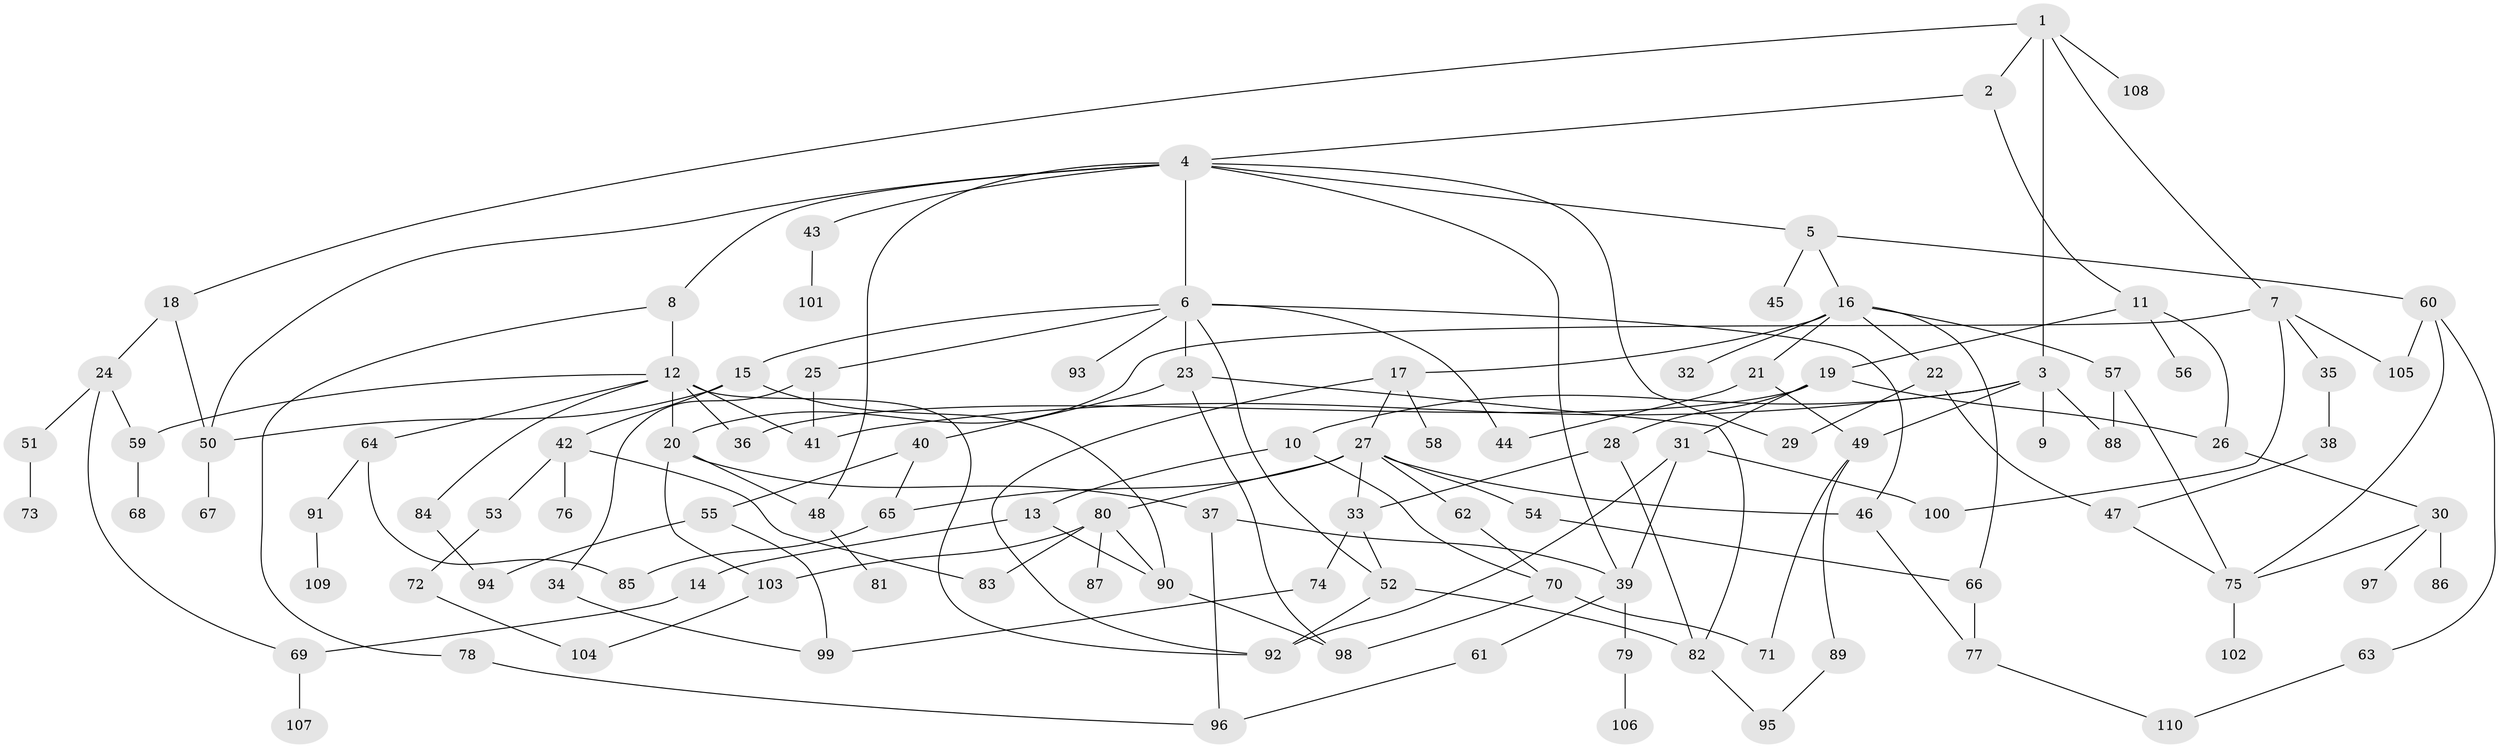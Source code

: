 // coarse degree distribution, {9: 0.03896103896103896, 3: 0.2727272727272727, 6: 0.05194805194805195, 8: 0.025974025974025976, 5: 0.1038961038961039, 1: 0.19480519480519481, 4: 0.09090909090909091, 7: 0.012987012987012988, 2: 0.2077922077922078}
// Generated by graph-tools (version 1.1) at 2025/23/03/03/25 07:23:32]
// undirected, 110 vertices, 159 edges
graph export_dot {
graph [start="1"]
  node [color=gray90,style=filled];
  1;
  2;
  3;
  4;
  5;
  6;
  7;
  8;
  9;
  10;
  11;
  12;
  13;
  14;
  15;
  16;
  17;
  18;
  19;
  20;
  21;
  22;
  23;
  24;
  25;
  26;
  27;
  28;
  29;
  30;
  31;
  32;
  33;
  34;
  35;
  36;
  37;
  38;
  39;
  40;
  41;
  42;
  43;
  44;
  45;
  46;
  47;
  48;
  49;
  50;
  51;
  52;
  53;
  54;
  55;
  56;
  57;
  58;
  59;
  60;
  61;
  62;
  63;
  64;
  65;
  66;
  67;
  68;
  69;
  70;
  71;
  72;
  73;
  74;
  75;
  76;
  77;
  78;
  79;
  80;
  81;
  82;
  83;
  84;
  85;
  86;
  87;
  88;
  89;
  90;
  91;
  92;
  93;
  94;
  95;
  96;
  97;
  98;
  99;
  100;
  101;
  102;
  103;
  104;
  105;
  106;
  107;
  108;
  109;
  110;
  1 -- 2;
  1 -- 3;
  1 -- 7;
  1 -- 18;
  1 -- 108;
  2 -- 4;
  2 -- 11;
  3 -- 9;
  3 -- 10;
  3 -- 88;
  3 -- 41;
  3 -- 49;
  4 -- 5;
  4 -- 6;
  4 -- 8;
  4 -- 29;
  4 -- 39;
  4 -- 43;
  4 -- 48;
  4 -- 50;
  5 -- 16;
  5 -- 45;
  5 -- 60;
  6 -- 15;
  6 -- 23;
  6 -- 25;
  6 -- 44;
  6 -- 46;
  6 -- 93;
  6 -- 52;
  7 -- 35;
  7 -- 105;
  7 -- 100;
  7 -- 20;
  8 -- 12;
  8 -- 78;
  10 -- 13;
  10 -- 70;
  11 -- 19;
  11 -- 26;
  11 -- 56;
  12 -- 20;
  12 -- 64;
  12 -- 84;
  12 -- 41;
  12 -- 92;
  12 -- 36;
  12 -- 59;
  13 -- 14;
  13 -- 90;
  14 -- 69;
  15 -- 42;
  15 -- 50;
  15 -- 90;
  16 -- 17;
  16 -- 21;
  16 -- 22;
  16 -- 32;
  16 -- 57;
  16 -- 66;
  17 -- 27;
  17 -- 58;
  17 -- 92;
  18 -- 24;
  18 -- 50;
  19 -- 28;
  19 -- 31;
  19 -- 36;
  19 -- 26;
  20 -- 37;
  20 -- 103;
  20 -- 48;
  21 -- 49;
  21 -- 44;
  22 -- 47;
  22 -- 29;
  23 -- 40;
  23 -- 82;
  23 -- 98;
  24 -- 51;
  24 -- 59;
  24 -- 69;
  25 -- 34;
  25 -- 41;
  26 -- 30;
  27 -- 33;
  27 -- 54;
  27 -- 62;
  27 -- 80;
  27 -- 65;
  27 -- 46;
  28 -- 82;
  28 -- 33;
  30 -- 86;
  30 -- 97;
  30 -- 75;
  31 -- 100;
  31 -- 92;
  31 -- 39;
  33 -- 52;
  33 -- 74;
  34 -- 99;
  35 -- 38;
  37 -- 96;
  37 -- 39;
  38 -- 47;
  39 -- 61;
  39 -- 79;
  40 -- 55;
  40 -- 65;
  42 -- 53;
  42 -- 76;
  42 -- 83;
  43 -- 101;
  46 -- 77;
  47 -- 75;
  48 -- 81;
  49 -- 89;
  49 -- 71;
  50 -- 67;
  51 -- 73;
  52 -- 92;
  52 -- 82;
  53 -- 72;
  54 -- 66;
  55 -- 94;
  55 -- 99;
  57 -- 88;
  57 -- 75;
  59 -- 68;
  60 -- 63;
  60 -- 105;
  60 -- 75;
  61 -- 96;
  62 -- 70;
  63 -- 110;
  64 -- 91;
  64 -- 85;
  65 -- 85;
  66 -- 77;
  69 -- 107;
  70 -- 71;
  70 -- 98;
  72 -- 104;
  74 -- 99;
  75 -- 102;
  77 -- 110;
  78 -- 96;
  79 -- 106;
  80 -- 87;
  80 -- 90;
  80 -- 103;
  80 -- 83;
  82 -- 95;
  84 -- 94;
  89 -- 95;
  90 -- 98;
  91 -- 109;
  103 -- 104;
}
